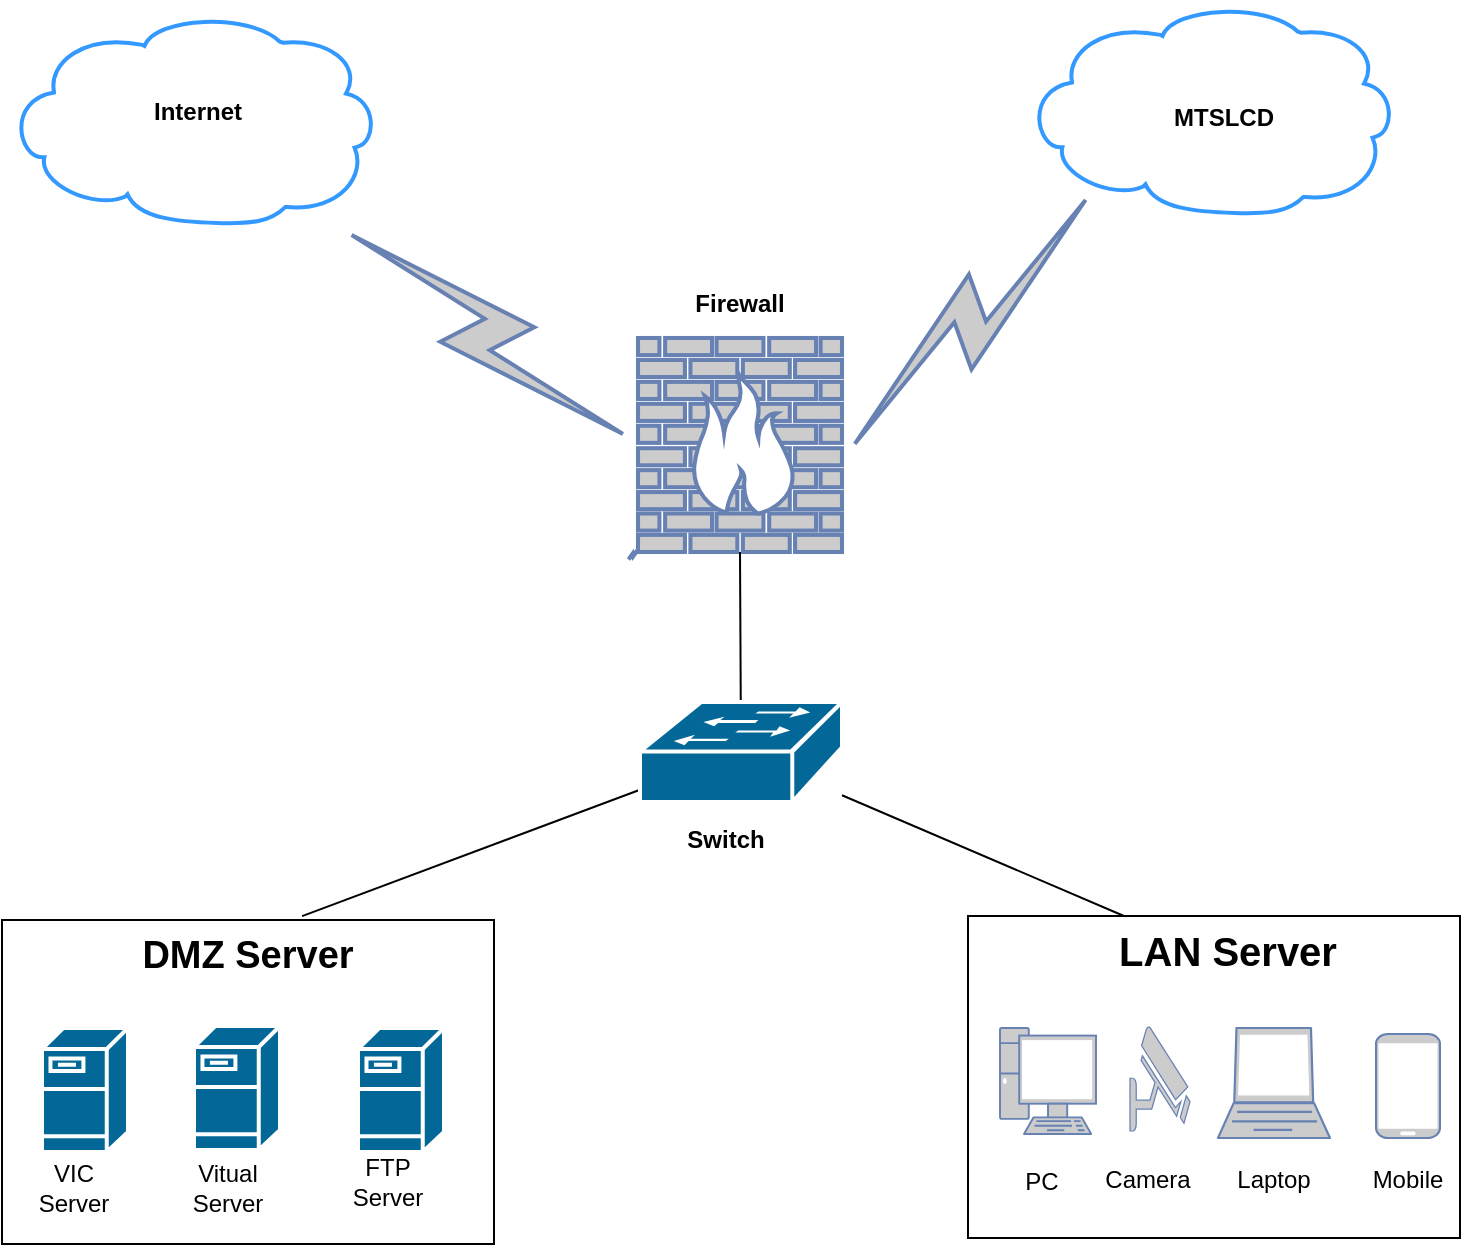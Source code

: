 <mxfile version="15.7.3" type="github">
  <diagram id="INZySs0cjXDZFRDGY-CA" name="Page-1">
    <mxGraphModel dx="862" dy="482" grid="0" gridSize="10" guides="1" tooltips="1" connect="1" arrows="1" fold="1" page="1" pageScale="1" pageWidth="850" pageHeight="1100" math="0" shadow="0">
      <root>
        <mxCell id="0" />
        <mxCell id="1" parent="0" />
        <mxCell id="ksOG_NAHe54KqmvVW3Z6-2" value="" style="shape=mxgraph.cisco.storage.cloud;sketch=0;html=1;pointerEvents=1;dashed=0;fillColor=none;strokeColor=#3399FF;strokeWidth=2;verticalLabelPosition=bottom;verticalAlign=top;align=center;outlineConnect=0;labelBackgroundColor=#FFFFFF;" vertex="1" parent="1">
          <mxGeometry x="63" y="26" width="186" height="106" as="geometry" />
        </mxCell>
        <mxCell id="ksOG_NAHe54KqmvVW3Z6-3" value="" style="shape=mxgraph.cisco.storage.cloud;sketch=0;html=1;pointerEvents=1;dashed=0;fillColor=none;strokeColor=#3399FF;strokeWidth=2;verticalLabelPosition=bottom;verticalAlign=top;align=center;outlineConnect=0;labelBackgroundColor=#FFFFFF;" vertex="1" parent="1">
          <mxGeometry x="572" y="21" width="186" height="106" as="geometry" />
        </mxCell>
        <mxCell id="ksOG_NAHe54KqmvVW3Z6-4" value="" style="html=1;outlineConnect=0;fillColor=#CCCCCC;strokeColor=#6881B3;gradientColor=none;gradientDirection=north;strokeWidth=2;shape=mxgraph.networks.comm_link_edge;html=1;rounded=0;endArrow=none;endFill=0;startArrow=none;entryX=0.2;entryY=0.87;entryDx=0;entryDy=0;entryPerimeter=0;" edge="1" parent="1" source="ksOG_NAHe54KqmvVW3Z6-1" target="ksOG_NAHe54KqmvVW3Z6-3">
          <mxGeometry width="100" height="100" relative="1" as="geometry">
            <mxPoint x="374" y="300" as="sourcePoint" />
            <mxPoint x="474" y="200" as="targetPoint" />
            <Array as="points">
              <mxPoint x="641" y="268" />
            </Array>
          </mxGeometry>
        </mxCell>
        <mxCell id="ksOG_NAHe54KqmvVW3Z6-1" value="" style="fontColor=#0066CC;verticalAlign=top;verticalLabelPosition=bottom;labelPosition=center;align=center;html=1;outlineConnect=0;fillColor=#CCCCCC;strokeColor=#6881B3;gradientColor=none;gradientDirection=north;strokeWidth=2;shape=mxgraph.networks.firewall;labelBackgroundColor=#FFFFFF;" vertex="1" parent="1">
          <mxGeometry x="379" y="189" width="102" height="107" as="geometry" />
        </mxCell>
        <mxCell id="ksOG_NAHe54KqmvVW3Z6-5" value="" style="html=1;outlineConnect=0;fillColor=#CCCCCC;strokeColor=#6881B3;gradientColor=none;gradientDirection=north;strokeWidth=2;shape=mxgraph.networks.comm_link_edge;html=1;rounded=0;endArrow=none;endFill=0;" edge="1" parent="1" target="ksOG_NAHe54KqmvVW3Z6-1">
          <mxGeometry width="100" height="100" relative="1" as="geometry">
            <mxPoint x="374" y="300" as="sourcePoint" />
            <mxPoint x="474" y="200" as="targetPoint" />
          </mxGeometry>
        </mxCell>
        <mxCell id="ksOG_NAHe54KqmvVW3Z6-6" value="" style="html=1;outlineConnect=0;fillColor=#CCCCCC;strokeColor=#6881B3;gradientColor=none;gradientDirection=north;strokeWidth=2;shape=mxgraph.networks.comm_link_edge;html=1;rounded=0;endArrow=none;endFill=0;entryX=0;entryY=0.5;entryDx=0;entryDy=0;entryPerimeter=0;" edge="1" parent="1" source="ksOG_NAHe54KqmvVW3Z6-2" target="ksOG_NAHe54KqmvVW3Z6-1">
          <mxGeometry width="100" height="100" relative="1" as="geometry">
            <mxPoint x="374" y="300" as="sourcePoint" />
            <mxPoint x="474" y="200" as="targetPoint" />
          </mxGeometry>
        </mxCell>
        <mxCell id="ksOG_NAHe54KqmvVW3Z6-7" value="" style="verticalLabelPosition=bottom;verticalAlign=top;html=1;shape=mxgraph.basic.rect;fillColor2=none;strokeWidth=1;size=20;indent=5;labelBackgroundColor=#FFFFFF;fillColor=none;" vertex="1" parent="1">
          <mxGeometry x="61" y="480" width="246" height="162" as="geometry" />
        </mxCell>
        <mxCell id="ksOG_NAHe54KqmvVW3Z6-8" value="" style="verticalLabelPosition=bottom;verticalAlign=top;html=1;shape=mxgraph.basic.rect;fillColor2=none;strokeWidth=1;size=20;indent=5;labelBackgroundColor=#FFFFFF;fillColor=none;" vertex="1" parent="1">
          <mxGeometry x="544" y="478" width="246" height="161" as="geometry" />
        </mxCell>
        <mxCell id="ksOG_NAHe54KqmvVW3Z6-14" value="&lt;b style=&quot;background-color: rgb(255 , 255 , 255)&quot;&gt;&lt;font style=&quot;font-size: 19px&quot;&gt;DMZ Server&lt;/font&gt;&lt;/b&gt;" style="text;html=1;strokeColor=none;fillColor=none;align=center;verticalAlign=middle;whiteSpace=wrap;rounded=0;labelBackgroundColor=#FFFFFF;" vertex="1" parent="1">
          <mxGeometry x="127" y="483" width="114" height="30" as="geometry" />
        </mxCell>
        <mxCell id="ksOG_NAHe54KqmvVW3Z6-15" value="&lt;b&gt;MTSLCD&lt;/b&gt;" style="text;html=1;strokeColor=none;fillColor=none;align=center;verticalAlign=middle;whiteSpace=wrap;rounded=0;labelBackgroundColor=#FFFFFF;" vertex="1" parent="1">
          <mxGeometry x="642" y="64" width="60" height="30" as="geometry" />
        </mxCell>
        <mxCell id="ksOG_NAHe54KqmvVW3Z6-16" value="&lt;b&gt;Internet&lt;/b&gt;" style="text;html=1;strokeColor=none;fillColor=none;align=center;verticalAlign=middle;whiteSpace=wrap;rounded=0;labelBackgroundColor=#FFFFFF;" vertex="1" parent="1">
          <mxGeometry x="129" y="61" width="60" height="30" as="geometry" />
        </mxCell>
        <mxCell id="ksOG_NAHe54KqmvVW3Z6-17" value="&lt;b&gt;&lt;font style=&quot;font-size: 20px ; background-color: rgb(255 , 255 , 255)&quot;&gt;LAN Server&lt;/font&gt;&lt;/b&gt;" style="text;html=1;strokeColor=none;fillColor=none;align=center;verticalAlign=middle;whiteSpace=wrap;rounded=0;labelBackgroundColor=#FFFFFF;" vertex="1" parent="1">
          <mxGeometry x="617" y="480" width="114" height="30" as="geometry" />
        </mxCell>
        <mxCell id="ksOG_NAHe54KqmvVW3Z6-18" value="" style="shape=mxgraph.cisco.servers.fileserver;sketch=0;html=1;pointerEvents=1;dashed=0;fillColor=#036897;strokeColor=#ffffff;strokeWidth=2;verticalLabelPosition=bottom;verticalAlign=top;align=center;outlineConnect=0;labelBackgroundColor=#FFFFFF;" vertex="1" parent="1">
          <mxGeometry x="81" y="534" width="43" height="62" as="geometry" />
        </mxCell>
        <mxCell id="ksOG_NAHe54KqmvVW3Z6-19" value="" style="shape=mxgraph.cisco.servers.fileserver;sketch=0;html=1;pointerEvents=1;dashed=0;fillColor=#036897;strokeColor=#ffffff;strokeWidth=2;verticalLabelPosition=bottom;verticalAlign=top;align=center;outlineConnect=0;labelBackgroundColor=#FFFFFF;" vertex="1" parent="1">
          <mxGeometry x="157" y="533" width="43" height="62" as="geometry" />
        </mxCell>
        <mxCell id="ksOG_NAHe54KqmvVW3Z6-20" value="" style="shape=mxgraph.cisco.servers.fileserver;sketch=0;html=1;pointerEvents=1;dashed=0;fillColor=#036897;strokeColor=#ffffff;strokeWidth=2;verticalLabelPosition=bottom;verticalAlign=top;align=center;outlineConnect=0;labelBackgroundColor=#FFFFFF;" vertex="1" parent="1">
          <mxGeometry x="239" y="534" width="43" height="62" as="geometry" />
        </mxCell>
        <mxCell id="ksOG_NAHe54KqmvVW3Z6-21" value="" style="fontColor=#0066CC;verticalAlign=top;verticalLabelPosition=bottom;labelPosition=center;align=center;html=1;outlineConnect=0;fillColor=#CCCCCC;strokeColor=#6881B3;gradientColor=none;gradientDirection=north;strokeWidth=2;shape=mxgraph.networks.pc;labelBackgroundColor=#FFFFFF;" vertex="1" parent="1">
          <mxGeometry x="560" y="534" width="48" height="53" as="geometry" />
        </mxCell>
        <mxCell id="ksOG_NAHe54KqmvVW3Z6-22" value="" style="fontColor=#0066CC;verticalAlign=top;verticalLabelPosition=bottom;labelPosition=center;align=center;html=1;outlineConnect=0;fillColor=#CCCCCC;strokeColor=#6881B3;gradientColor=none;gradientDirection=north;strokeWidth=2;shape=mxgraph.networks.security_camera;labelBackgroundColor=#FFFFFF;" vertex="1" parent="1">
          <mxGeometry x="625" y="533" width="30" height="52.5" as="geometry" />
        </mxCell>
        <mxCell id="ksOG_NAHe54KqmvVW3Z6-23" value="" style="fontColor=#0066CC;verticalAlign=top;verticalLabelPosition=bottom;labelPosition=center;align=center;html=1;outlineConnect=0;fillColor=#CCCCCC;strokeColor=#6881B3;gradientColor=none;gradientDirection=north;strokeWidth=2;shape=mxgraph.networks.laptop;labelBackgroundColor=#FFFFFF;" vertex="1" parent="1">
          <mxGeometry x="669" y="534" width="56" height="55" as="geometry" />
        </mxCell>
        <mxCell id="ksOG_NAHe54KqmvVW3Z6-24" value="" style="fontColor=#0066CC;verticalAlign=top;verticalLabelPosition=bottom;labelPosition=center;align=center;html=1;outlineConnect=0;fillColor=#CCCCCC;strokeColor=#6881B3;gradientColor=none;gradientDirection=north;strokeWidth=2;shape=mxgraph.networks.mobile;labelBackgroundColor=#FFFFFF;" vertex="1" parent="1">
          <mxGeometry x="748" y="537" width="32" height="52" as="geometry" />
        </mxCell>
        <mxCell id="ksOG_NAHe54KqmvVW3Z6-25" value="FTP Server" style="text;html=1;strokeColor=none;fillColor=none;align=center;verticalAlign=middle;whiteSpace=wrap;rounded=0;labelBackgroundColor=#FFFFFF;" vertex="1" parent="1">
          <mxGeometry x="224" y="596" width="60" height="30" as="geometry" />
        </mxCell>
        <mxCell id="ksOG_NAHe54KqmvVW3Z6-26" value="Vitual Server" style="text;html=1;strokeColor=none;fillColor=none;align=center;verticalAlign=middle;whiteSpace=wrap;rounded=0;labelBackgroundColor=#FFFFFF;" vertex="1" parent="1">
          <mxGeometry x="144" y="599" width="60" height="30" as="geometry" />
        </mxCell>
        <mxCell id="ksOG_NAHe54KqmvVW3Z6-27" value="VIC Server" style="text;html=1;strokeColor=none;fillColor=none;align=center;verticalAlign=middle;whiteSpace=wrap;rounded=0;labelBackgroundColor=#FFFFFF;" vertex="1" parent="1">
          <mxGeometry x="67" y="599" width="60" height="30" as="geometry" />
        </mxCell>
        <mxCell id="ksOG_NAHe54KqmvVW3Z6-28" value="PC" style="text;html=1;strokeColor=none;fillColor=none;align=center;verticalAlign=middle;whiteSpace=wrap;rounded=0;labelBackgroundColor=#FFFFFF;" vertex="1" parent="1">
          <mxGeometry x="560" y="596" width="42" height="30" as="geometry" />
        </mxCell>
        <mxCell id="ksOG_NAHe54KqmvVW3Z6-29" value="Camera" style="text;html=1;strokeColor=none;fillColor=none;align=center;verticalAlign=middle;whiteSpace=wrap;rounded=0;labelBackgroundColor=#FFFFFF;" vertex="1" parent="1">
          <mxGeometry x="613" y="595" width="42" height="30" as="geometry" />
        </mxCell>
        <mxCell id="ksOG_NAHe54KqmvVW3Z6-31" value="Laptop" style="text;html=1;strokeColor=none;fillColor=none;align=center;verticalAlign=middle;whiteSpace=wrap;rounded=0;labelBackgroundColor=#FFFFFF;" vertex="1" parent="1">
          <mxGeometry x="676" y="595" width="42" height="30" as="geometry" />
        </mxCell>
        <mxCell id="ksOG_NAHe54KqmvVW3Z6-32" value="Mobile" style="text;html=1;strokeColor=none;fillColor=none;align=center;verticalAlign=middle;whiteSpace=wrap;rounded=0;labelBackgroundColor=#FFFFFF;" vertex="1" parent="1">
          <mxGeometry x="743" y="595" width="42" height="30" as="geometry" />
        </mxCell>
        <mxCell id="ksOG_NAHe54KqmvVW3Z6-34" style="edgeStyle=none;rounded=0;orthogonalLoop=1;jettySize=auto;html=1;entryX=0.317;entryY=0;entryDx=0;entryDy=0;entryPerimeter=0;fontSize=19;endArrow=none;endFill=0;" edge="1" parent="1" source="ksOG_NAHe54KqmvVW3Z6-33" target="ksOG_NAHe54KqmvVW3Z6-8">
          <mxGeometry relative="1" as="geometry" />
        </mxCell>
        <mxCell id="ksOG_NAHe54KqmvVW3Z6-35" style="edgeStyle=none;rounded=0;orthogonalLoop=1;jettySize=auto;html=1;entryX=0.61;entryY=-0.012;entryDx=0;entryDy=0;entryPerimeter=0;fontSize=19;endArrow=none;endFill=0;" edge="1" parent="1" source="ksOG_NAHe54KqmvVW3Z6-33" target="ksOG_NAHe54KqmvVW3Z6-7">
          <mxGeometry relative="1" as="geometry" />
        </mxCell>
        <mxCell id="ksOG_NAHe54KqmvVW3Z6-36" style="edgeStyle=none;rounded=0;orthogonalLoop=1;jettySize=auto;html=1;entryX=0.5;entryY=1;entryDx=0;entryDy=0;entryPerimeter=0;fontSize=19;endArrow=none;endFill=0;" edge="1" parent="1" source="ksOG_NAHe54KqmvVW3Z6-33" target="ksOG_NAHe54KqmvVW3Z6-1">
          <mxGeometry relative="1" as="geometry" />
        </mxCell>
        <mxCell id="ksOG_NAHe54KqmvVW3Z6-33" value="" style="shape=mxgraph.cisco.switches.workgroup_switch;sketch=0;html=1;pointerEvents=1;dashed=0;fillColor=#036897;strokeColor=#ffffff;strokeWidth=2;verticalLabelPosition=bottom;verticalAlign=top;align=center;outlineConnect=0;labelBackgroundColor=#FFFFFF;fontSize=19;" vertex="1" parent="1">
          <mxGeometry x="380" y="371" width="101" height="50" as="geometry" />
        </mxCell>
        <mxCell id="ksOG_NAHe54KqmvVW3Z6-37" value="&lt;b&gt;Firewall&lt;/b&gt;" style="text;html=1;strokeColor=none;fillColor=none;align=center;verticalAlign=middle;whiteSpace=wrap;rounded=0;labelBackgroundColor=#FFFFFF;" vertex="1" parent="1">
          <mxGeometry x="400" y="157" width="60" height="30" as="geometry" />
        </mxCell>
        <mxCell id="ksOG_NAHe54KqmvVW3Z6-38" value="&lt;b&gt;Switch&lt;/b&gt;" style="text;html=1;strokeColor=none;fillColor=none;align=center;verticalAlign=middle;whiteSpace=wrap;rounded=0;labelBackgroundColor=#FFFFFF;" vertex="1" parent="1">
          <mxGeometry x="393" y="425" width="60" height="30" as="geometry" />
        </mxCell>
      </root>
    </mxGraphModel>
  </diagram>
</mxfile>
